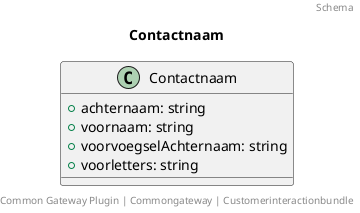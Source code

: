 @startuml
title: Contactnaam
footer: Common Gateway Plugin | Commongateway | Customerinteractionbundle 
header: Schema

class Contactnaam {
  + achternaam: string
  + voornaam: string
  + voorvoegselAchternaam: string
  + voorletters: string
}
@enduml
